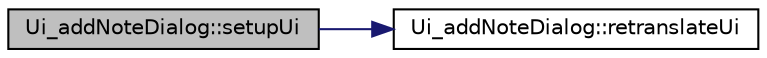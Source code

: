 digraph "Ui_addNoteDialog::setupUi"
{
  edge [fontname="Helvetica",fontsize="10",labelfontname="Helvetica",labelfontsize="10"];
  node [fontname="Helvetica",fontsize="10",shape=record];
  rankdir="LR";
  Node4 [label="Ui_addNoteDialog::setupUi",height=0.2,width=0.4,color="black", fillcolor="grey75", style="filled", fontcolor="black"];
  Node4 -> Node5 [color="midnightblue",fontsize="10",style="solid",fontname="Helvetica"];
  Node5 [label="Ui_addNoteDialog::retranslateUi",height=0.2,width=0.4,color="black", fillcolor="white", style="filled",URL="$classUi__addNoteDialog.html#aab12c63dbd7ceae65cefd5be2a09c2ab"];
}

